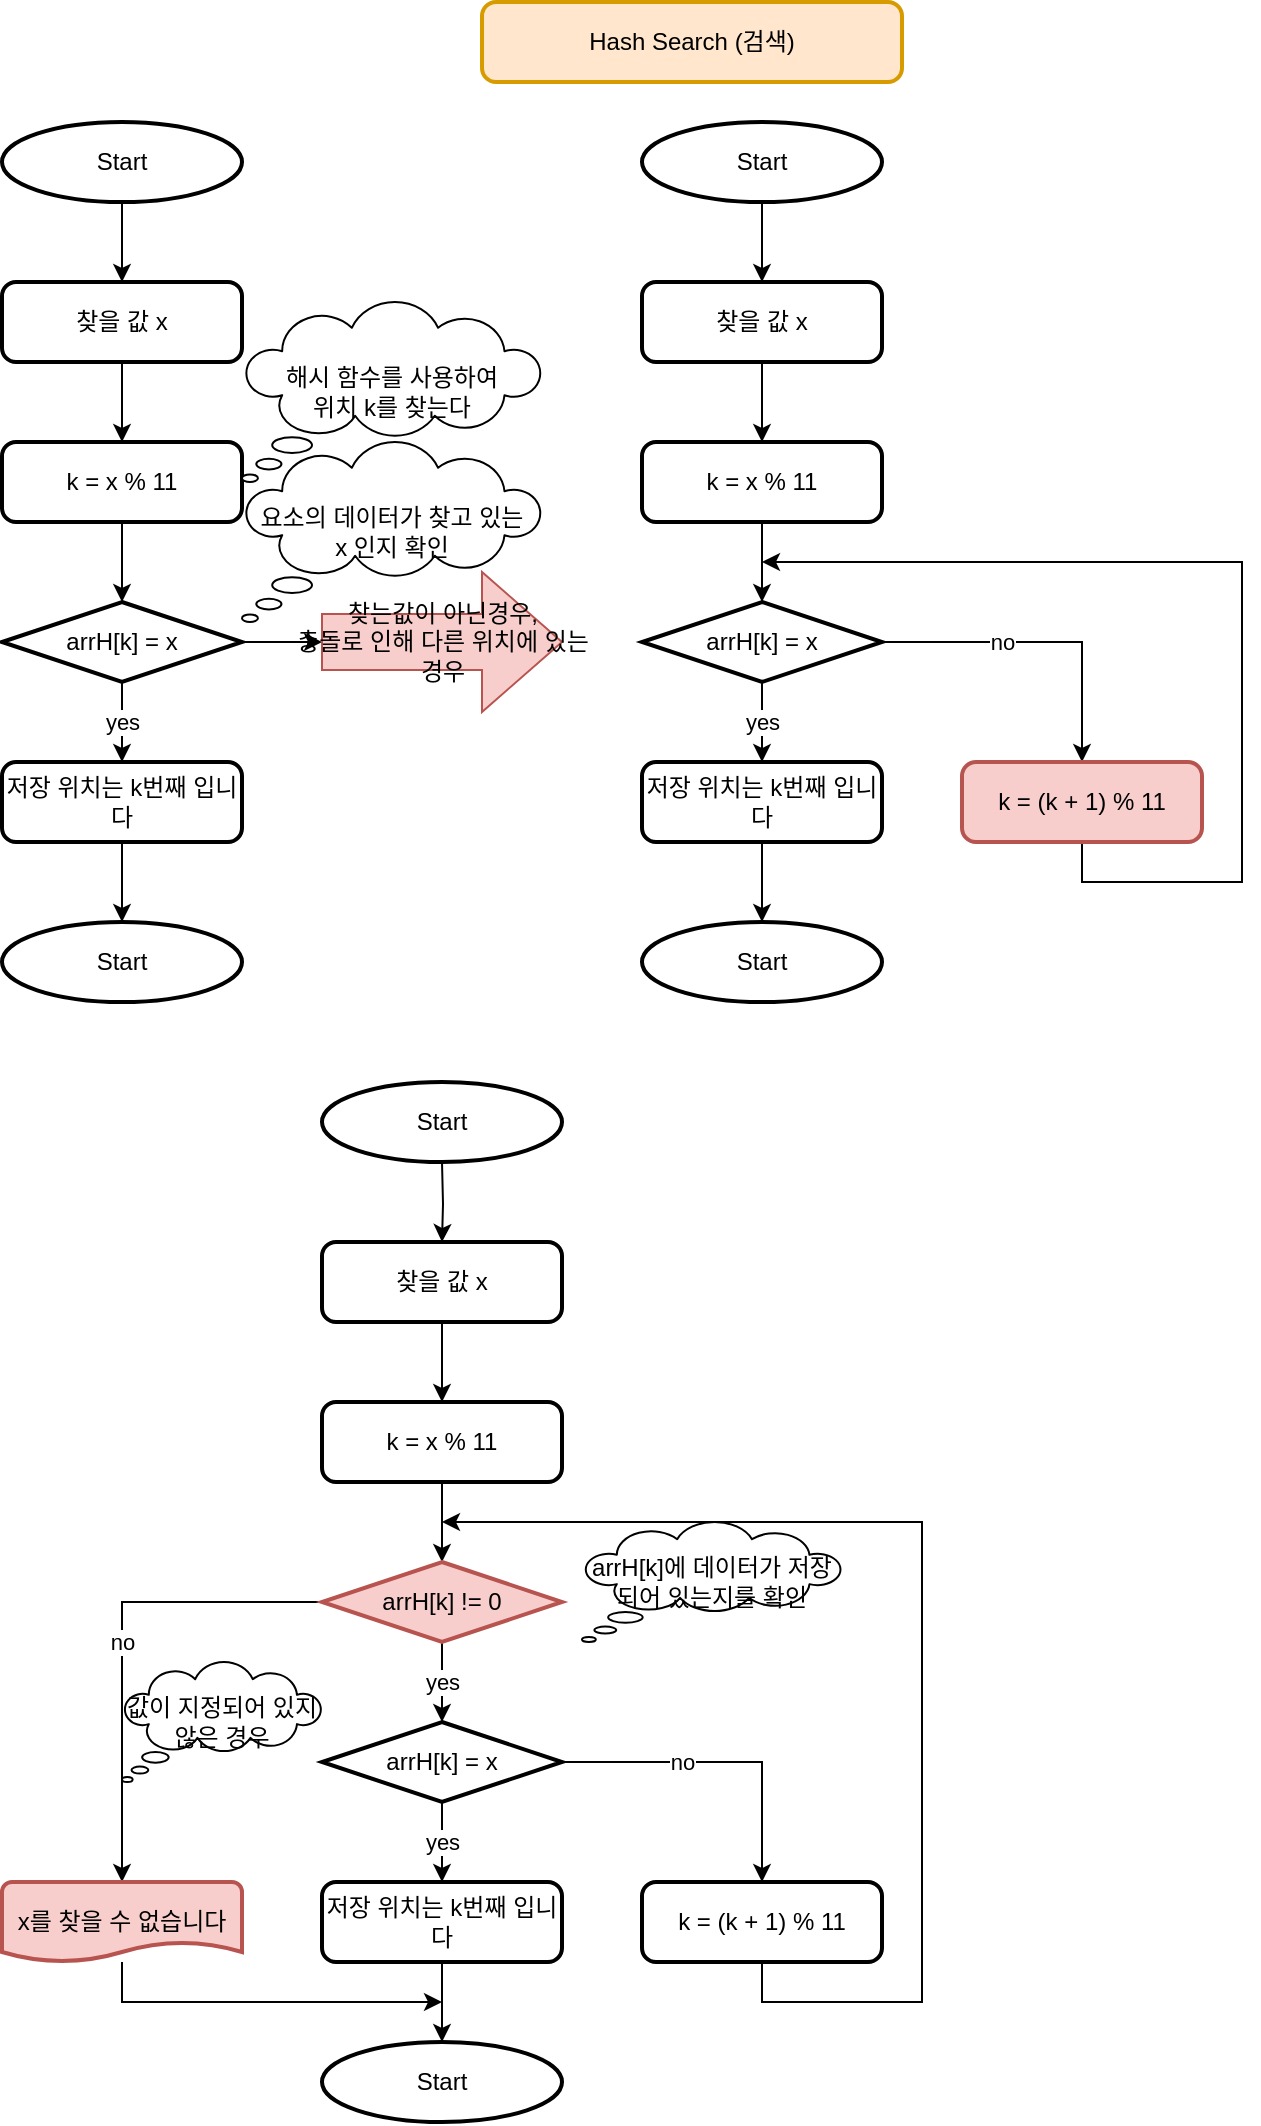 <mxfile version="16.4.0" type="device"><diagram id="XetRL9HlSU9l1vqlMwJB" name="페이지-1"><mxGraphModel dx="1038" dy="649" grid="1" gridSize="10" guides="1" tooltips="1" connect="1" arrows="1" fold="1" page="1" pageScale="1" pageWidth="827" pageHeight="1169" math="0" shadow="0"><root><mxCell id="0"/><mxCell id="1" parent="0"/><mxCell id="tUwOVpyZOFmFr5xMkJ3V-1" value="Hash Search (검색)" style="rounded=1;whiteSpace=wrap;html=1;absoluteArcSize=1;arcSize=14;strokeWidth=2;fillColor=#ffe6cc;strokeColor=#d79b00;" vertex="1" parent="1"><mxGeometry x="280" y="20" width="210" height="40" as="geometry"/></mxCell><mxCell id="tUwOVpyZOFmFr5xMkJ3V-9" style="edgeStyle=orthogonalEdgeStyle;rounded=0;orthogonalLoop=1;jettySize=auto;html=1;entryX=0.5;entryY=0;entryDx=0;entryDy=0;" edge="1" parent="1" source="tUwOVpyZOFmFr5xMkJ3V-2" target="tUwOVpyZOFmFr5xMkJ3V-3"><mxGeometry relative="1" as="geometry"/></mxCell><mxCell id="tUwOVpyZOFmFr5xMkJ3V-2" value="Start" style="strokeWidth=2;html=1;shape=mxgraph.flowchart.start_2;whiteSpace=wrap;" vertex="1" parent="1"><mxGeometry x="40" y="80" width="120" height="40" as="geometry"/></mxCell><mxCell id="tUwOVpyZOFmFr5xMkJ3V-10" style="edgeStyle=orthogonalEdgeStyle;rounded=0;orthogonalLoop=1;jettySize=auto;html=1;entryX=0.5;entryY=0;entryDx=0;entryDy=0;" edge="1" parent="1" source="tUwOVpyZOFmFr5xMkJ3V-3" target="tUwOVpyZOFmFr5xMkJ3V-4"><mxGeometry relative="1" as="geometry"/></mxCell><mxCell id="tUwOVpyZOFmFr5xMkJ3V-3" value="찾을 값 x" style="rounded=1;whiteSpace=wrap;html=1;absoluteArcSize=1;arcSize=14;strokeWidth=2;" vertex="1" parent="1"><mxGeometry x="40" y="160" width="120" height="40" as="geometry"/></mxCell><mxCell id="tUwOVpyZOFmFr5xMkJ3V-11" style="edgeStyle=orthogonalEdgeStyle;rounded=0;orthogonalLoop=1;jettySize=auto;html=1;entryX=0.5;entryY=0;entryDx=0;entryDy=0;entryPerimeter=0;" edge="1" parent="1" source="tUwOVpyZOFmFr5xMkJ3V-4" target="tUwOVpyZOFmFr5xMkJ3V-6"><mxGeometry relative="1" as="geometry"/></mxCell><mxCell id="tUwOVpyZOFmFr5xMkJ3V-4" value="k = x % 11" style="rounded=1;whiteSpace=wrap;html=1;absoluteArcSize=1;arcSize=14;strokeWidth=2;" vertex="1" parent="1"><mxGeometry x="40" y="240" width="120" height="40" as="geometry"/></mxCell><mxCell id="tUwOVpyZOFmFr5xMkJ3V-5" value="해시 함수를 사용하여&lt;br&gt;위치 k를 찾는다" style="whiteSpace=wrap;html=1;shape=mxgraph.basic.cloud_callout" vertex="1" parent="1"><mxGeometry x="160" y="170" width="150" height="90" as="geometry"/></mxCell><mxCell id="tUwOVpyZOFmFr5xMkJ3V-12" value="yes" style="edgeStyle=orthogonalEdgeStyle;rounded=0;orthogonalLoop=1;jettySize=auto;html=1;entryX=0.5;entryY=0;entryDx=0;entryDy=0;" edge="1" parent="1" source="tUwOVpyZOFmFr5xMkJ3V-6" target="tUwOVpyZOFmFr5xMkJ3V-8"><mxGeometry relative="1" as="geometry"/></mxCell><mxCell id="tUwOVpyZOFmFr5xMkJ3V-14" style="edgeStyle=orthogonalEdgeStyle;rounded=0;orthogonalLoop=1;jettySize=auto;html=1;entryX=0;entryY=0.5;entryDx=0;entryDy=0;entryPerimeter=0;" edge="1" parent="1" source="tUwOVpyZOFmFr5xMkJ3V-6" target="tUwOVpyZOFmFr5xMkJ3V-13"><mxGeometry relative="1" as="geometry"/></mxCell><mxCell id="tUwOVpyZOFmFr5xMkJ3V-6" value="arrH[k] = x" style="strokeWidth=2;html=1;shape=mxgraph.flowchart.decision;whiteSpace=wrap;" vertex="1" parent="1"><mxGeometry x="40" y="320" width="120" height="40" as="geometry"/></mxCell><mxCell id="tUwOVpyZOFmFr5xMkJ3V-7" value="요소의 데이터가 찾고 있는&lt;br&gt;x 인지 확인" style="whiteSpace=wrap;html=1;shape=mxgraph.basic.cloud_callout" vertex="1" parent="1"><mxGeometry x="160" y="240" width="150" height="90" as="geometry"/></mxCell><mxCell id="tUwOVpyZOFmFr5xMkJ3V-16" style="edgeStyle=orthogonalEdgeStyle;rounded=0;orthogonalLoop=1;jettySize=auto;html=1;" edge="1" parent="1" source="tUwOVpyZOFmFr5xMkJ3V-8" target="tUwOVpyZOFmFr5xMkJ3V-15"><mxGeometry relative="1" as="geometry"/></mxCell><mxCell id="tUwOVpyZOFmFr5xMkJ3V-8" value="저장 위치는 k번째 입니다" style="rounded=1;whiteSpace=wrap;html=1;absoluteArcSize=1;arcSize=14;strokeWidth=2;" vertex="1" parent="1"><mxGeometry x="40" y="400" width="120" height="40" as="geometry"/></mxCell><mxCell id="tUwOVpyZOFmFr5xMkJ3V-13" value="찾는값이 아닌경우,&lt;br&gt;충돌로 인해 다른 위치에 있는&lt;br&gt;경우" style="html=1;shadow=0;dashed=0;align=center;verticalAlign=middle;shape=mxgraph.arrows2.arrow;dy=0.6;dx=40;notch=0;fillColor=#f8cecc;strokeColor=#b85450;" vertex="1" parent="1"><mxGeometry x="200" y="305" width="120" height="70" as="geometry"/></mxCell><mxCell id="tUwOVpyZOFmFr5xMkJ3V-15" value="Start" style="strokeWidth=2;html=1;shape=mxgraph.flowchart.start_2;whiteSpace=wrap;" vertex="1" parent="1"><mxGeometry x="40" y="480" width="120" height="40" as="geometry"/></mxCell><mxCell id="tUwOVpyZOFmFr5xMkJ3V-17" style="edgeStyle=orthogonalEdgeStyle;rounded=0;orthogonalLoop=1;jettySize=auto;html=1;entryX=0.5;entryY=0;entryDx=0;entryDy=0;" edge="1" parent="1" source="tUwOVpyZOFmFr5xMkJ3V-18" target="tUwOVpyZOFmFr5xMkJ3V-20"><mxGeometry relative="1" as="geometry"/></mxCell><mxCell id="tUwOVpyZOFmFr5xMkJ3V-18" value="Start" style="strokeWidth=2;html=1;shape=mxgraph.flowchart.start_2;whiteSpace=wrap;" vertex="1" parent="1"><mxGeometry x="360" y="80" width="120" height="40" as="geometry"/></mxCell><mxCell id="tUwOVpyZOFmFr5xMkJ3V-19" style="edgeStyle=orthogonalEdgeStyle;rounded=0;orthogonalLoop=1;jettySize=auto;html=1;entryX=0.5;entryY=0;entryDx=0;entryDy=0;" edge="1" parent="1" source="tUwOVpyZOFmFr5xMkJ3V-20" target="tUwOVpyZOFmFr5xMkJ3V-22"><mxGeometry relative="1" as="geometry"/></mxCell><mxCell id="tUwOVpyZOFmFr5xMkJ3V-20" value="찾을 값 x" style="rounded=1;whiteSpace=wrap;html=1;absoluteArcSize=1;arcSize=14;strokeWidth=2;" vertex="1" parent="1"><mxGeometry x="360" y="160" width="120" height="40" as="geometry"/></mxCell><mxCell id="tUwOVpyZOFmFr5xMkJ3V-21" style="edgeStyle=orthogonalEdgeStyle;rounded=0;orthogonalLoop=1;jettySize=auto;html=1;entryX=0.5;entryY=0;entryDx=0;entryDy=0;entryPerimeter=0;" edge="1" parent="1" source="tUwOVpyZOFmFr5xMkJ3V-22" target="tUwOVpyZOFmFr5xMkJ3V-24"><mxGeometry relative="1" as="geometry"/></mxCell><mxCell id="tUwOVpyZOFmFr5xMkJ3V-22" value="k = x % 11" style="rounded=1;whiteSpace=wrap;html=1;absoluteArcSize=1;arcSize=14;strokeWidth=2;" vertex="1" parent="1"><mxGeometry x="360" y="240" width="120" height="40" as="geometry"/></mxCell><mxCell id="tUwOVpyZOFmFr5xMkJ3V-23" value="yes" style="edgeStyle=orthogonalEdgeStyle;rounded=0;orthogonalLoop=1;jettySize=auto;html=1;entryX=0.5;entryY=0;entryDx=0;entryDy=0;" edge="1" parent="1" source="tUwOVpyZOFmFr5xMkJ3V-24" target="tUwOVpyZOFmFr5xMkJ3V-26"><mxGeometry relative="1" as="geometry"/></mxCell><mxCell id="tUwOVpyZOFmFr5xMkJ3V-29" value="no" style="edgeStyle=orthogonalEdgeStyle;rounded=0;orthogonalLoop=1;jettySize=auto;html=1;entryX=0.5;entryY=0;entryDx=0;entryDy=0;" edge="1" parent="1" source="tUwOVpyZOFmFr5xMkJ3V-24" target="tUwOVpyZOFmFr5xMkJ3V-28"><mxGeometry x="-0.25" relative="1" as="geometry"><mxPoint as="offset"/></mxGeometry></mxCell><mxCell id="tUwOVpyZOFmFr5xMkJ3V-24" value="arrH[k] = x" style="strokeWidth=2;html=1;shape=mxgraph.flowchart.decision;whiteSpace=wrap;" vertex="1" parent="1"><mxGeometry x="360" y="320" width="120" height="40" as="geometry"/></mxCell><mxCell id="tUwOVpyZOFmFr5xMkJ3V-25" style="edgeStyle=orthogonalEdgeStyle;rounded=0;orthogonalLoop=1;jettySize=auto;html=1;" edge="1" parent="1" source="tUwOVpyZOFmFr5xMkJ3V-26" target="tUwOVpyZOFmFr5xMkJ3V-27"><mxGeometry relative="1" as="geometry"/></mxCell><mxCell id="tUwOVpyZOFmFr5xMkJ3V-26" value="저장 위치는 k번째 입니다" style="rounded=1;whiteSpace=wrap;html=1;absoluteArcSize=1;arcSize=14;strokeWidth=2;" vertex="1" parent="1"><mxGeometry x="360" y="400" width="120" height="40" as="geometry"/></mxCell><mxCell id="tUwOVpyZOFmFr5xMkJ3V-27" value="Start" style="strokeWidth=2;html=1;shape=mxgraph.flowchart.start_2;whiteSpace=wrap;" vertex="1" parent="1"><mxGeometry x="360" y="480" width="120" height="40" as="geometry"/></mxCell><mxCell id="tUwOVpyZOFmFr5xMkJ3V-32" style="edgeStyle=orthogonalEdgeStyle;rounded=0;orthogonalLoop=1;jettySize=auto;html=1;" edge="1" parent="1" source="tUwOVpyZOFmFr5xMkJ3V-28"><mxGeometry relative="1" as="geometry"><mxPoint x="420" y="300" as="targetPoint"/><Array as="points"><mxPoint x="580" y="460"/><mxPoint x="660" y="460"/><mxPoint x="660" y="300"/></Array></mxGeometry></mxCell><mxCell id="tUwOVpyZOFmFr5xMkJ3V-28" value="k = (k + 1) % 11" style="rounded=1;whiteSpace=wrap;html=1;absoluteArcSize=1;arcSize=14;strokeWidth=2;fillColor=#f8cecc;strokeColor=#b85450;" vertex="1" parent="1"><mxGeometry x="520" y="400" width="120" height="40" as="geometry"/></mxCell><mxCell id="tUwOVpyZOFmFr5xMkJ3V-34" style="edgeStyle=orthogonalEdgeStyle;rounded=0;orthogonalLoop=1;jettySize=auto;html=1;entryX=0.5;entryY=0;entryDx=0;entryDy=0;" edge="1" parent="1" target="tUwOVpyZOFmFr5xMkJ3V-37"><mxGeometry relative="1" as="geometry"><mxPoint x="260" y="600" as="sourcePoint"/></mxGeometry></mxCell><mxCell id="tUwOVpyZOFmFr5xMkJ3V-35" value="Start" style="strokeWidth=2;html=1;shape=mxgraph.flowchart.start_2;whiteSpace=wrap;" vertex="1" parent="1"><mxGeometry x="200" y="560" width="120" height="40" as="geometry"/></mxCell><mxCell id="tUwOVpyZOFmFr5xMkJ3V-36" style="edgeStyle=orthogonalEdgeStyle;rounded=0;orthogonalLoop=1;jettySize=auto;html=1;entryX=0.5;entryY=0;entryDx=0;entryDy=0;" edge="1" parent="1" source="tUwOVpyZOFmFr5xMkJ3V-37" target="tUwOVpyZOFmFr5xMkJ3V-39"><mxGeometry relative="1" as="geometry"/></mxCell><mxCell id="tUwOVpyZOFmFr5xMkJ3V-37" value="찾을 값 x" style="rounded=1;whiteSpace=wrap;html=1;absoluteArcSize=1;arcSize=14;strokeWidth=2;" vertex="1" parent="1"><mxGeometry x="200" y="640" width="120" height="40" as="geometry"/></mxCell><mxCell id="tUwOVpyZOFmFr5xMkJ3V-50" style="edgeStyle=orthogonalEdgeStyle;rounded=0;orthogonalLoop=1;jettySize=auto;html=1;entryX=0.5;entryY=0;entryDx=0;entryDy=0;entryPerimeter=0;" edge="1" parent="1" source="tUwOVpyZOFmFr5xMkJ3V-39" target="tUwOVpyZOFmFr5xMkJ3V-48"><mxGeometry relative="1" as="geometry"/></mxCell><mxCell id="tUwOVpyZOFmFr5xMkJ3V-39" value="k = x % 11" style="rounded=1;whiteSpace=wrap;html=1;absoluteArcSize=1;arcSize=14;strokeWidth=2;" vertex="1" parent="1"><mxGeometry x="200" y="720" width="120" height="40" as="geometry"/></mxCell><mxCell id="tUwOVpyZOFmFr5xMkJ3V-40" value="yes" style="edgeStyle=orthogonalEdgeStyle;rounded=0;orthogonalLoop=1;jettySize=auto;html=1;entryX=0.5;entryY=0;entryDx=0;entryDy=0;" edge="1" parent="1" source="tUwOVpyZOFmFr5xMkJ3V-42" target="tUwOVpyZOFmFr5xMkJ3V-44"><mxGeometry relative="1" as="geometry"/></mxCell><mxCell id="tUwOVpyZOFmFr5xMkJ3V-41" value="no" style="edgeStyle=orthogonalEdgeStyle;rounded=0;orthogonalLoop=1;jettySize=auto;html=1;entryX=0.5;entryY=0;entryDx=0;entryDy=0;" edge="1" parent="1" source="tUwOVpyZOFmFr5xMkJ3V-42" target="tUwOVpyZOFmFr5xMkJ3V-47"><mxGeometry x="-0.25" relative="1" as="geometry"><mxPoint as="offset"/></mxGeometry></mxCell><mxCell id="tUwOVpyZOFmFr5xMkJ3V-42" value="arrH[k] = x" style="strokeWidth=2;html=1;shape=mxgraph.flowchart.decision;whiteSpace=wrap;" vertex="1" parent="1"><mxGeometry x="200" y="880" width="120" height="40" as="geometry"/></mxCell><mxCell id="tUwOVpyZOFmFr5xMkJ3V-43" style="edgeStyle=orthogonalEdgeStyle;rounded=0;orthogonalLoop=1;jettySize=auto;html=1;" edge="1" parent="1" source="tUwOVpyZOFmFr5xMkJ3V-44" target="tUwOVpyZOFmFr5xMkJ3V-45"><mxGeometry relative="1" as="geometry"/></mxCell><mxCell id="tUwOVpyZOFmFr5xMkJ3V-44" value="저장 위치는 k번째 입니다" style="rounded=1;whiteSpace=wrap;html=1;absoluteArcSize=1;arcSize=14;strokeWidth=2;" vertex="1" parent="1"><mxGeometry x="200" y="960" width="120" height="40" as="geometry"/></mxCell><mxCell id="tUwOVpyZOFmFr5xMkJ3V-45" value="Start" style="strokeWidth=2;html=1;shape=mxgraph.flowchart.start_2;whiteSpace=wrap;" vertex="1" parent="1"><mxGeometry x="200" y="1040" width="120" height="40" as="geometry"/></mxCell><mxCell id="tUwOVpyZOFmFr5xMkJ3V-58" style="edgeStyle=orthogonalEdgeStyle;rounded=0;orthogonalLoop=1;jettySize=auto;html=1;" edge="1" parent="1" source="tUwOVpyZOFmFr5xMkJ3V-47"><mxGeometry relative="1" as="geometry"><mxPoint x="260" y="780" as="targetPoint"/><Array as="points"><mxPoint x="420" y="1020"/><mxPoint x="500" y="1020"/><mxPoint x="500" y="780"/></Array></mxGeometry></mxCell><mxCell id="tUwOVpyZOFmFr5xMkJ3V-47" value="k = (k + 1) % 11" style="rounded=1;whiteSpace=wrap;html=1;absoluteArcSize=1;arcSize=14;strokeWidth=2;" vertex="1" parent="1"><mxGeometry x="360" y="960" width="120" height="40" as="geometry"/></mxCell><mxCell id="tUwOVpyZOFmFr5xMkJ3V-49" value="yes" style="edgeStyle=orthogonalEdgeStyle;rounded=0;orthogonalLoop=1;jettySize=auto;html=1;entryX=0.5;entryY=0;entryDx=0;entryDy=0;entryPerimeter=0;" edge="1" parent="1" source="tUwOVpyZOFmFr5xMkJ3V-48" target="tUwOVpyZOFmFr5xMkJ3V-42"><mxGeometry relative="1" as="geometry"/></mxCell><mxCell id="tUwOVpyZOFmFr5xMkJ3V-53" value="no" style="edgeStyle=orthogonalEdgeStyle;rounded=0;orthogonalLoop=1;jettySize=auto;html=1;entryX=0.5;entryY=0;entryDx=0;entryDy=0;entryPerimeter=0;" edge="1" parent="1" source="tUwOVpyZOFmFr5xMkJ3V-48" target="tUwOVpyZOFmFr5xMkJ3V-52"><mxGeometry relative="1" as="geometry"/></mxCell><mxCell id="tUwOVpyZOFmFr5xMkJ3V-48" value="arrH[k] != 0" style="strokeWidth=2;html=1;shape=mxgraph.flowchart.decision;whiteSpace=wrap;fillColor=#f8cecc;strokeColor=#b85450;" vertex="1" parent="1"><mxGeometry x="200" y="800" width="120" height="40" as="geometry"/></mxCell><mxCell id="tUwOVpyZOFmFr5xMkJ3V-54" style="edgeStyle=orthogonalEdgeStyle;rounded=0;orthogonalLoop=1;jettySize=auto;html=1;" edge="1" parent="1" source="tUwOVpyZOFmFr5xMkJ3V-52"><mxGeometry relative="1" as="geometry"><mxPoint x="260" y="1020" as="targetPoint"/><Array as="points"><mxPoint x="100" y="1020"/></Array></mxGeometry></mxCell><mxCell id="tUwOVpyZOFmFr5xMkJ3V-52" value="x를 찾을 수 없습니다" style="strokeWidth=2;html=1;shape=mxgraph.flowchart.document2;whiteSpace=wrap;size=0.25;fillColor=#f8cecc;strokeColor=#b85450;" vertex="1" parent="1"><mxGeometry x="40" y="960" width="120" height="40" as="geometry"/></mxCell><mxCell id="tUwOVpyZOFmFr5xMkJ3V-55" value="값이 지정되어 있지 않은 경우" style="whiteSpace=wrap;html=1;shape=mxgraph.basic.cloud_callout" vertex="1" parent="1"><mxGeometry x="100" y="850" width="100" height="60" as="geometry"/></mxCell><mxCell id="tUwOVpyZOFmFr5xMkJ3V-59" value="arrH[k]에 데이터가 저장되어 있는지를 확인" style="whiteSpace=wrap;html=1;shape=mxgraph.basic.cloud_callout" vertex="1" parent="1"><mxGeometry x="330" y="780" width="130" height="60" as="geometry"/></mxCell></root></mxGraphModel></diagram></mxfile>